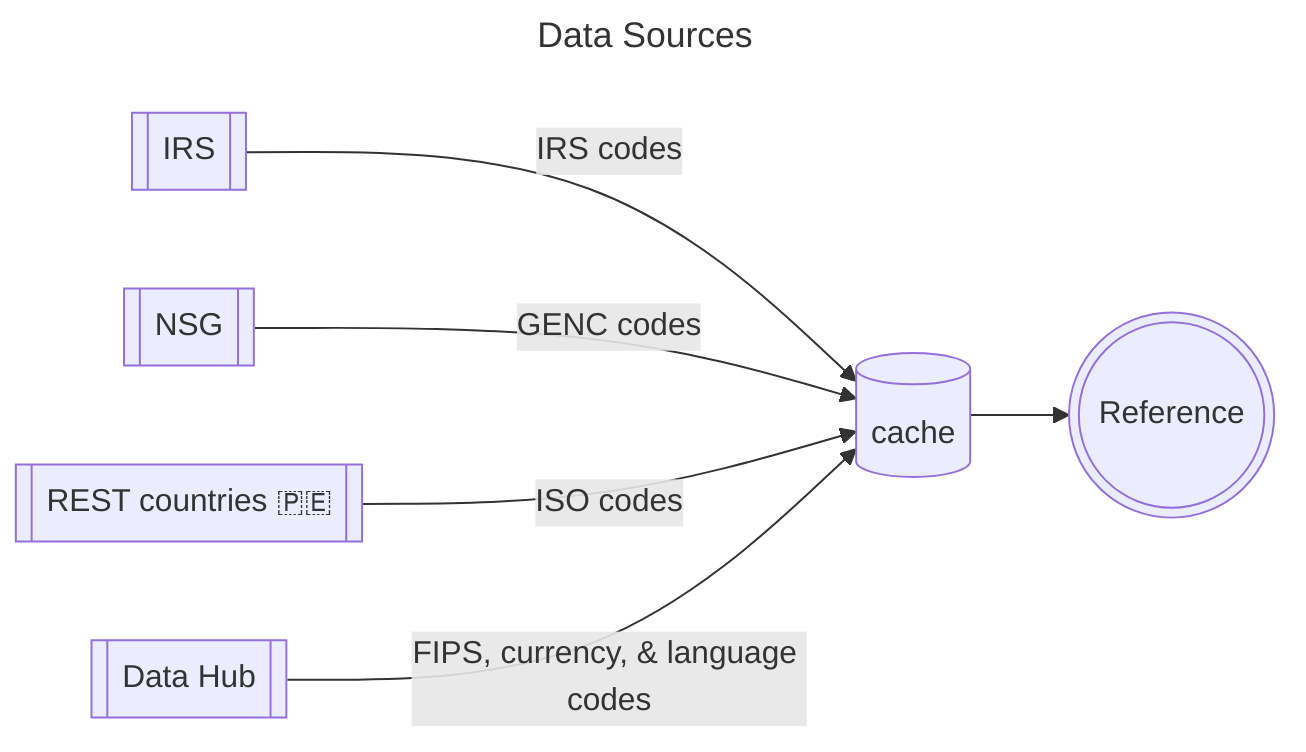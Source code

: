 ---
title: Data Sources
---
flowchart LR
cache[(cache)] --> ref(((Reference)))
irs[[IRS]] -->|IRS codes| cache
nsg[[NSG]] -->|GENC codes| cache
rest[[REST countries 🇵🇪]] -->|ISO codes| cache
datahub[[Data Hub]] -->|FIPS, currency, & language codes| cache

click cache "https://github.com/brianary/webcoder/tree/main/data" "cached data"
click irs "https://irs.gov/countrycodes" "IRS country codes"
click nsg "https://nsgreg.nga.mil/genc/" "NSG Standards Registry"
click rest "https://restcountries.com/" "REST Countries 🇵🇪"
click datahub "https://datahub.io/docs/core-data" "Data Hub"